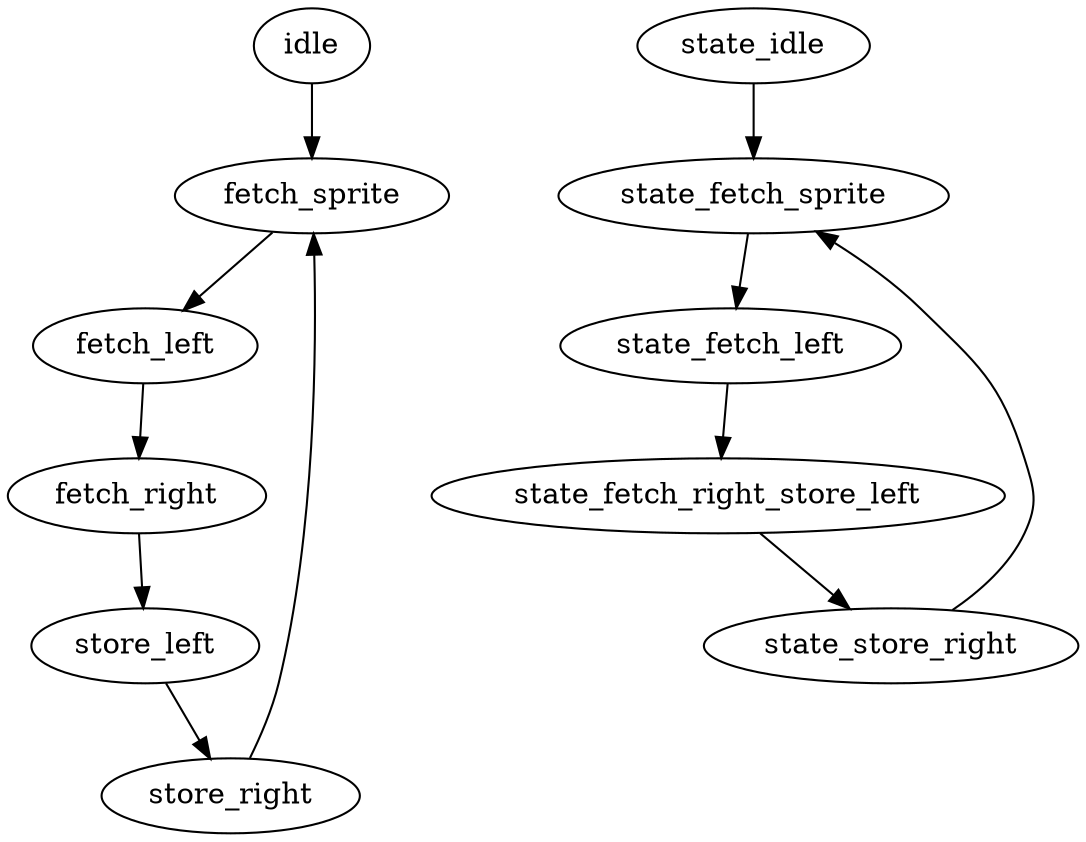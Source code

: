 // digraph{
//     load_sprite -> load_mem_left -> store_mem_left -> load_mem_right -> store_mem_right
//     store_mem_right -> load_sprite
// }

digraph {
    idle -> fetch_sprite -> fetch_left -> fetch_right -> store_left -> store_right -> fetch_sprite

    state_idle -> state_fetch_sprite->state_fetch_left -> state_fetch_right_store_left -> state_store_right -> state_fetch_sprite
}
